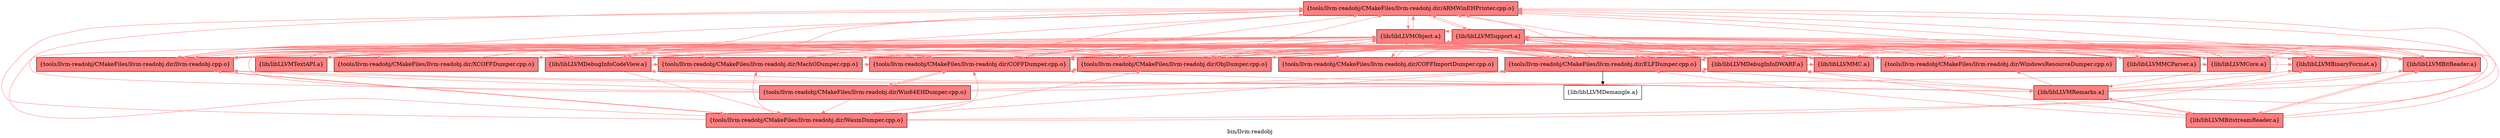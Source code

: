 digraph "bin/llvm-readobj" {
	label="bin/llvm-readobj";
	{ rank=same; Node0x55cd43c1d1d8;  }
	{ rank=same; Node0x55cd43c1f5c8; Node0x55cd43c1ffc8;  }
	{ rank=same; Node0x55cd43c1c828; Node0x55cd43c1e858; Node0x55cd43c1fb18; Node0x55cd43c1cf08; Node0x55cd43c1c008; Node0x55cd43c22c28; Node0x55cd43c241b8; Node0x55cd43c1ed08; Node0x55cd43c215f8; Node0x55cd43c22548; Node0x55cd43c229f8; Node0x55cd43c1d5e8; Node0x55cd43c23858; Node0x55cd43c23308; Node0x55cd43c1c5f8; Node0x55cd43c246b8;  }

	Node0x55cd43c1d1d8 [shape=record,shape=box,style=filled,fillcolor="1.000000 0.5 1",group=1,label="{tools/llvm-readobj/CMakeFiles/llvm-readobj.dir/ARMWinEHPrinter.cpp.o}"];
	Node0x55cd43c1d1d8 -> Node0x55cd43c1f5c8[color="1.000000 0.5 1"];
	Node0x55cd43c1d1d8 -> Node0x55cd43c1ffc8[color="1.000000 0.5 1"];
	Node0x55cd43c1f5c8 [shape=record,shape=box,style=filled,fillcolor="1.000000 0.5 1",group=1,label="{lib/libLLVMObject.a}"];
	Node0x55cd43c1f5c8 -> Node0x55cd43c1d1d8[color="1.000000 0.5 1"];
	Node0x55cd43c1f5c8 -> Node0x55cd43c1c828[color="1.000000 0.5 1"];
	Node0x55cd43c1f5c8 -> Node0x55cd43c1e858[color="1.000000 0.5 1"];
	Node0x55cd43c1f5c8 -> Node0x55cd43c1ffc8[color="1.000000 0.5 1"];
	Node0x55cd43c1f5c8 -> Node0x55cd43c1fb18[color="1.000000 0.5 1"];
	Node0x55cd43c1f5c8 -> Node0x55cd43c1cf08[color="1.000000 0.5 1"];
	Node0x55cd43c1f5c8 -> Node0x55cd43c1c008[color="1.000000 0.5 1"];
	Node0x55cd43c1f5c8 -> Node0x55cd43c22c28[color="1.000000 0.5 1"];
	Node0x55cd43c1f5c8 -> Node0x55cd43c241b8[color="1.000000 0.5 1"];
	Node0x55cd43c1f5c8 -> Node0x55cd43c1ed08[color="1.000000 0.5 1"];
	Node0x55cd43c1f5c8 -> Node0x55cd43c215f8[color="1.000000 0.5 1"];
	Node0x55cd43c1f5c8 -> Node0x55cd43c22548[color="1.000000 0.5 1"];
	Node0x55cd43c1f5c8 -> Node0x55cd43c229f8[color="1.000000 0.5 1"];
	Node0x55cd43c1f5c8 -> Node0x55cd43c1d5e8[color="1.000000 0.5 1"];
	Node0x55cd43c1f5c8 -> Node0x55cd43c23858[color="1.000000 0.5 1"];
	Node0x55cd43c1f5c8 -> Node0x55cd43c23308[color="1.000000 0.5 1"];
	Node0x55cd43c1ffc8 [shape=record,shape=box,style=filled,fillcolor="1.000000 0.5 1",group=1,label="{lib/libLLVMSupport.a}"];
	Node0x55cd43c1ffc8 -> Node0x55cd43c1e858[color="1.000000 0.5 1"];
	Node0x55cd43c1ffc8 -> Node0x55cd43c1c008[color="1.000000 0.5 1"];
	Node0x55cd43c1ffc8 -> Node0x55cd43c1cf08[color="1.000000 0.5 1"];
	Node0x55cd43c1ffc8 -> Node0x55cd43c1d1d8[color="1.000000 0.5 1"];
	Node0x55cd43c1ffc8 -> Node0x55cd43c22c28[color="1.000000 0.5 1"];
	Node0x55cd43c1ffc8 -> Node0x55cd43c1ed08[color="1.000000 0.5 1"];
	Node0x55cd43c1ffc8 -> Node0x55cd43c1c828[color="1.000000 0.5 1"];
	Node0x55cd43c1ffc8 -> Node0x55cd43c1f5c8[color="1.000000 0.5 1"];
	Node0x55cd43c1ffc8 -> Node0x55cd43c1c5f8[color="1.000000 0.5 1"];
	Node0x55cd43c1ffc8 -> Node0x55cd43c246b8[color="1.000000 0.5 1"];
	Node0x55cd43c1cf08 [shape=record,shape=box,style=filled,fillcolor="1.000000 0.5 1",group=1,label="{tools/llvm-readobj/CMakeFiles/llvm-readobj.dir/COFFDumper.cpp.o}"];
	Node0x55cd43c1cf08 -> Node0x55cd43c1d1d8[color="1.000000 0.5 1"];
	Node0x55cd43c1cf08 -> Node0x55cd43c1c828[color="1.000000 0.5 1"];
	Node0x55cd43c1cf08 -> Node0x55cd43c246b8[color="1.000000 0.5 1"];
	Node0x55cd43c1cf08 -> Node0x55cd43c226d8[color="1.000000 0.5 1"];
	Node0x55cd43c1cf08 -> Node0x55cd43c1e858[color="1.000000 0.5 1"];
	Node0x55cd43c1cf08 -> Node0x55cd43c1f5c8[color="1.000000 0.5 1"];
	Node0x55cd43c1cf08 -> Node0x55cd43c1ffc8[color="1.000000 0.5 1"];
	Node0x55cd43c1c828 [shape=record,shape=box,style=filled,fillcolor="1.000000 0.5 1",group=1,label="{tools/llvm-readobj/CMakeFiles/llvm-readobj.dir/llvm-readobj.cpp.o}"];
	Node0x55cd43c1c828 -> Node0x55cd43c1d1d8[color="1.000000 0.5 1"];
	Node0x55cd43c1c828 -> Node0x55cd43c1cf08[color="1.000000 0.5 1"];
	Node0x55cd43c1c828 -> Node0x55cd43c1d5e8[color="1.000000 0.5 1"];
	Node0x55cd43c1c828 -> Node0x55cd43c1c008[color="1.000000 0.5 1"];
	Node0x55cd43c1c828 -> Node0x55cd43c1c5f8[color="1.000000 0.5 1"];
	Node0x55cd43c1c828 -> Node0x55cd43c246b8[color="1.000000 0.5 1"];
	Node0x55cd43c1c828 -> Node0x55cd43c25338[color="1.000000 0.5 1"];
	Node0x55cd43c1c828 -> Node0x55cd43c22c28[color="1.000000 0.5 1"];
	Node0x55cd43c1c828 -> Node0x55cd43c23308[color="1.000000 0.5 1"];
	Node0x55cd43c1c828 -> Node0x55cd43c1e858[color="1.000000 0.5 1"];
	Node0x55cd43c1c828 -> Node0x55cd43c1f5c8[color="1.000000 0.5 1"];
	Node0x55cd43c1c828 -> Node0x55cd43c1fb18[color="1.000000 0.5 1"];
	Node0x55cd43c1c828 -> Node0x55cd43c1ffc8[color="1.000000 0.5 1"];
	Node0x55cd43c246b8 [shape=record,shape=box,style=filled,fillcolor="1.000000 0.5 1",group=1,label="{tools/llvm-readobj/CMakeFiles/llvm-readobj.dir/ObjDumper.cpp.o}"];
	Node0x55cd43c246b8 -> Node0x55cd43c1d1d8[color="1.000000 0.5 1"];
	Node0x55cd43c246b8 -> Node0x55cd43c1cf08[color="1.000000 0.5 1"];
	Node0x55cd43c246b8 -> Node0x55cd43c1c008[color="1.000000 0.5 1"];
	Node0x55cd43c246b8 -> Node0x55cd43c1c828[color="1.000000 0.5 1"];
	Node0x55cd43c246b8 -> Node0x55cd43c1f5c8[color="1.000000 0.5 1"];
	Node0x55cd43c246b8 -> Node0x55cd43c1ffc8[color="1.000000 0.5 1"];
	Node0x55cd43c226d8 [shape=record,shape=box,style=filled,fillcolor="1.000000 0.5 1",group=1,label="{tools/llvm-readobj/CMakeFiles/llvm-readobj.dir/Win64EHDumper.cpp.o}"];
	Node0x55cd43c226d8 -> Node0x55cd43c1d1d8[color="1.000000 0.5 1"];
	Node0x55cd43c226d8 -> Node0x55cd43c1cf08[color="1.000000 0.5 1"];
	Node0x55cd43c226d8 -> Node0x55cd43c1c008[color="1.000000 0.5 1"];
	Node0x55cd43c226d8 -> Node0x55cd43c1c828[color="1.000000 0.5 1"];
	Node0x55cd43c226d8 -> Node0x55cd43c25338[color="1.000000 0.5 1"];
	Node0x55cd43c226d8 -> Node0x55cd43c1f5c8[color="1.000000 0.5 1"];
	Node0x55cd43c226d8 -> Node0x55cd43c1ffc8[color="1.000000 0.5 1"];
	Node0x55cd43c1e858 [shape=record,shape=box,style=filled,fillcolor="1.000000 0.5 1",group=1,label="{lib/libLLVMDebugInfoCodeView.a}"];
	Node0x55cd43c1e858 -> Node0x55cd43c1ffc8[color="1.000000 0.5 1"];
	Node0x55cd43c1e858 -> Node0x55cd43c1d1d8[color="1.000000 0.5 1"];
	Node0x55cd43c1e858 -> Node0x55cd43c1cf08[color="1.000000 0.5 1"];
	Node0x55cd43c1e858 -> Node0x55cd43c22c28[color="1.000000 0.5 1"];
	Node0x55cd43c1e858 -> Node0x55cd43c1c008[color="1.000000 0.5 1"];
	Node0x55cd43c1e858 -> Node0x55cd43c1c5f8[color="1.000000 0.5 1"];
	Node0x55cd43c1e858 -> Node0x55cd43c25338[color="1.000000 0.5 1"];
	Node0x55cd43c1d5e8 [shape=record,shape=box,style=filled,fillcolor="1.000000 0.5 1",group=1,label="{tools/llvm-readobj/CMakeFiles/llvm-readobj.dir/COFFImportDumper.cpp.o}"];
	Node0x55cd43c1d5e8 -> Node0x55cd43c1f5c8[color="1.000000 0.5 1"];
	Node0x55cd43c1d5e8 -> Node0x55cd43c1ffc8[color="1.000000 0.5 1"];
	Node0x55cd43c1c008 [shape=record,shape=box,style=filled,fillcolor="1.000000 0.5 1",group=1,label="{tools/llvm-readobj/CMakeFiles/llvm-readobj.dir/ELFDumper.cpp.o}"];
	Node0x55cd43c1c008 -> Node0x55cd43c1d1d8[color="1.000000 0.5 1"];
	Node0x55cd43c1c008 -> Node0x55cd43c1cf08[color="1.000000 0.5 1"];
	Node0x55cd43c1c008 -> Node0x55cd43c1c828[color="1.000000 0.5 1"];
	Node0x55cd43c1c008 -> Node0x55cd43c246b8[color="1.000000 0.5 1"];
	Node0x55cd43c1c008 -> Node0x55cd43c1ed08[color="1.000000 0.5 1"];
	Node0x55cd43c1c008 -> Node0x55cd43c1f078;
	Node0x55cd43c1c008 -> Node0x55cd43c1f5c8[color="1.000000 0.5 1"];
	Node0x55cd43c1c008 -> Node0x55cd43c1fb18[color="1.000000 0.5 1"];
	Node0x55cd43c1c008 -> Node0x55cd43c1ffc8[color="1.000000 0.5 1"];
	Node0x55cd43c1ed08 [shape=record,shape=box,style=filled,fillcolor="1.000000 0.5 1",group=1,label="{lib/libLLVMDebugInfoDWARF.a}"];
	Node0x55cd43c1ed08 -> Node0x55cd43c1d1d8[color="1.000000 0.5 1"];
	Node0x55cd43c1ed08 -> Node0x55cd43c1cf08[color="1.000000 0.5 1"];
	Node0x55cd43c1ed08 -> Node0x55cd43c1c008[color="1.000000 0.5 1"];
	Node0x55cd43c1ed08 -> Node0x55cd43c1c828[color="1.000000 0.5 1"];
	Node0x55cd43c1ed08 -> Node0x55cd43c1e858[color="1.000000 0.5 1"];
	Node0x55cd43c1ed08 -> Node0x55cd43c1f5c8[color="1.000000 0.5 1"];
	Node0x55cd43c1ed08 -> Node0x55cd43c1fb18[color="1.000000 0.5 1"];
	Node0x55cd43c1ed08 -> Node0x55cd43c1ffc8[color="1.000000 0.5 1"];
	Node0x55cd43c1ed08 -> Node0x55cd43c246b8[color="1.000000 0.5 1"];
	Node0x55cd43c1ed08 -> Node0x55cd43c241b8[color="1.000000 0.5 1"];
	Node0x55cd43c1ed08 -> Node0x55cd43c22c28[color="1.000000 0.5 1"];
	Node0x55cd43c1f078 [shape=record,shape=box,group=0,label="{lib/libLLVMDemangle.a}"];
	Node0x55cd43c1fb18 [shape=record,shape=box,style=filled,fillcolor="1.000000 0.5 1",group=1,label="{lib/libLLVMBinaryFormat.a}"];
	Node0x55cd43c1fb18 -> Node0x55cd43c1c828[color="1.000000 0.5 1"];
	Node0x55cd43c1fb18 -> Node0x55cd43c1ffc8[color="1.000000 0.5 1"];
	Node0x55cd43c1fb18 -> Node0x55cd43c1c008[color="1.000000 0.5 1"];
	Node0x55cd43c1fb18 -> Node0x55cd43c1e858[color="1.000000 0.5 1"];
	Node0x55cd43c1c5f8 [shape=record,shape=box,style=filled,fillcolor="1.000000 0.5 1",group=1,label="{tools/llvm-readobj/CMakeFiles/llvm-readobj.dir/MachODumper.cpp.o}"];
	Node0x55cd43c1c5f8 -> Node0x55cd43c1d1d8[color="1.000000 0.5 1"];
	Node0x55cd43c1c5f8 -> Node0x55cd43c1cf08[color="1.000000 0.5 1"];
	Node0x55cd43c1c5f8 -> Node0x55cd43c1c008[color="1.000000 0.5 1"];
	Node0x55cd43c1c5f8 -> Node0x55cd43c1c828[color="1.000000 0.5 1"];
	Node0x55cd43c1c5f8 -> Node0x55cd43c246b8[color="1.000000 0.5 1"];
	Node0x55cd43c1c5f8 -> Node0x55cd43c1f5c8[color="1.000000 0.5 1"];
	Node0x55cd43c1c5f8 -> Node0x55cd43c1ffc8[color="1.000000 0.5 1"];
	Node0x55cd43c25338 [shape=record,shape=box,style=filled,fillcolor="1.000000 0.5 1",group=1,label="{tools/llvm-readobj/CMakeFiles/llvm-readobj.dir/WasmDumper.cpp.o}"];
	Node0x55cd43c25338 -> Node0x55cd43c1d1d8[color="1.000000 0.5 1"];
	Node0x55cd43c25338 -> Node0x55cd43c1cf08[color="1.000000 0.5 1"];
	Node0x55cd43c25338 -> Node0x55cd43c1c008[color="1.000000 0.5 1"];
	Node0x55cd43c25338 -> Node0x55cd43c1c828[color="1.000000 0.5 1"];
	Node0x55cd43c25338 -> Node0x55cd43c1c5f8[color="1.000000 0.5 1"];
	Node0x55cd43c25338 -> Node0x55cd43c246b8[color="1.000000 0.5 1"];
	Node0x55cd43c25338 -> Node0x55cd43c1f5c8[color="1.000000 0.5 1"];
	Node0x55cd43c25338 -> Node0x55cd43c1fb18[color="1.000000 0.5 1"];
	Node0x55cd43c25338 -> Node0x55cd43c1ffc8[color="1.000000 0.5 1"];
	Node0x55cd43c22c28 [shape=record,shape=box,style=filled,fillcolor="1.000000 0.5 1",group=1,label="{tools/llvm-readobj/CMakeFiles/llvm-readobj.dir/WindowsResourceDumper.cpp.o}"];
	Node0x55cd43c22c28 -> Node0x55cd43c1cf08[color="1.000000 0.5 1"];
	Node0x55cd43c22c28 -> Node0x55cd43c1f5c8[color="1.000000 0.5 1"];
	Node0x55cd43c22c28 -> Node0x55cd43c1ffc8[color="1.000000 0.5 1"];
	Node0x55cd43c23308 [shape=record,shape=box,style=filled,fillcolor="1.000000 0.5 1",group=1,label="{tools/llvm-readobj/CMakeFiles/llvm-readobj.dir/XCOFFDumper.cpp.o}"];
	Node0x55cd43c23308 -> Node0x55cd43c1d1d8[color="1.000000 0.5 1"];
	Node0x55cd43c23308 -> Node0x55cd43c1cf08[color="1.000000 0.5 1"];
	Node0x55cd43c23308 -> Node0x55cd43c1c008[color="1.000000 0.5 1"];
	Node0x55cd43c23308 -> Node0x55cd43c1c828[color="1.000000 0.5 1"];
	Node0x55cd43c23308 -> Node0x55cd43c246b8[color="1.000000 0.5 1"];
	Node0x55cd43c23308 -> Node0x55cd43c1f5c8[color="1.000000 0.5 1"];
	Node0x55cd43c23308 -> Node0x55cd43c1ffc8[color="1.000000 0.5 1"];
	Node0x55cd43c241b8 [shape=record,shape=box,style=filled,fillcolor="1.000000 0.5 1",group=1,label="{lib/libLLVMMC.a}"];
	Node0x55cd43c241b8 -> Node0x55cd43c1e858[color="1.000000 0.5 1"];
	Node0x55cd43c241b8 -> Node0x55cd43c1f5c8[color="1.000000 0.5 1"];
	Node0x55cd43c241b8 -> Node0x55cd43c1ffc8[color="1.000000 0.5 1"];
	Node0x55cd43c241b8 -> Node0x55cd43c1c008[color="1.000000 0.5 1"];
	Node0x55cd43c241b8 -> Node0x55cd43c1fb18[color="1.000000 0.5 1"];
	Node0x55cd43c241b8 -> Node0x55cd43c229f8[color="1.000000 0.5 1"];
	Node0x55cd43c241b8 -> Node0x55cd43c246b8[color="1.000000 0.5 1"];
	Node0x55cd43c215f8 [shape=record,shape=box,style=filled,fillcolor="1.000000 0.5 1",group=1,label="{lib/libLLVMBitReader.a}"];
	Node0x55cd43c215f8 -> Node0x55cd43c1d1d8[color="1.000000 0.5 1"];
	Node0x55cd43c215f8 -> Node0x55cd43c1cf08[color="1.000000 0.5 1"];
	Node0x55cd43c215f8 -> Node0x55cd43c1c008[color="1.000000 0.5 1"];
	Node0x55cd43c215f8 -> Node0x55cd43c1c828[color="1.000000 0.5 1"];
	Node0x55cd43c215f8 -> Node0x55cd43c1e858[color="1.000000 0.5 1"];
	Node0x55cd43c215f8 -> Node0x55cd43c1f5c8[color="1.000000 0.5 1"];
	Node0x55cd43c215f8 -> Node0x55cd43c22548[color="1.000000 0.5 1"];
	Node0x55cd43c215f8 -> Node0x55cd43c1ffc8[color="1.000000 0.5 1"];
	Node0x55cd43c215f8 -> Node0x55cd43c22f48[color="1.000000 0.5 1"];
	Node0x55cd43c215f8 -> Node0x55cd43c1ed08[color="1.000000 0.5 1"];
	Node0x55cd43c22548 [shape=record,shape=box,style=filled,fillcolor="1.000000 0.5 1",group=1,label="{lib/libLLVMCore.a}"];
	Node0x55cd43c22548 -> Node0x55cd43c1d1d8[color="1.000000 0.5 1"];
	Node0x55cd43c22548 -> Node0x55cd43c1f5c8[color="1.000000 0.5 1"];
	Node0x55cd43c22548 -> Node0x55cd43c1ffc8[color="1.000000 0.5 1"];
	Node0x55cd43c22548 -> Node0x55cd43c215f8[color="1.000000 0.5 1"];
	Node0x55cd43c22548 -> Node0x55cd43c1cf08[color="1.000000 0.5 1"];
	Node0x55cd43c22548 -> Node0x55cd43c1e858[color="1.000000 0.5 1"];
	Node0x55cd43c22548 -> Node0x55cd43c1fb18[color="1.000000 0.5 1"];
	Node0x55cd43c22548 -> Node0x55cd43c1c828[color="1.000000 0.5 1"];
	Node0x55cd43c22548 -> Node0x55cd43c1ed08[color="1.000000 0.5 1"];
	Node0x55cd43c22548 -> Node0x55cd43c22098[color="1.000000 0.5 1"];
	Node0x55cd43c22548 -> Node0x55cd43c1c008[color="1.000000 0.5 1"];
	Node0x55cd43c22548 -> Node0x55cd43c246b8[color="1.000000 0.5 1"];
	Node0x55cd43c229f8 [shape=record,shape=box,style=filled,fillcolor="1.000000 0.5 1",group=1,label="{lib/libLLVMMCParser.a}"];
	Node0x55cd43c229f8 -> Node0x55cd43c1d1d8[color="1.000000 0.5 1"];
	Node0x55cd43c229f8 -> Node0x55cd43c1cf08[color="1.000000 0.5 1"];
	Node0x55cd43c229f8 -> Node0x55cd43c1c008[color="1.000000 0.5 1"];
	Node0x55cd43c229f8 -> Node0x55cd43c1c828[color="1.000000 0.5 1"];
	Node0x55cd43c229f8 -> Node0x55cd43c1f5c8[color="1.000000 0.5 1"];
	Node0x55cd43c229f8 -> Node0x55cd43c1ffc8[color="1.000000 0.5 1"];
	Node0x55cd43c229f8 -> Node0x55cd43c241b8[color="1.000000 0.5 1"];
	Node0x55cd43c229f8 -> Node0x55cd43c22548[color="1.000000 0.5 1"];
	Node0x55cd43c23858 [shape=record,shape=box,style=filled,fillcolor="1.000000 0.5 1",group=1,label="{lib/libLLVMTextAPI.a}"];
	Node0x55cd43c23858 -> Node0x55cd43c1ffc8[color="1.000000 0.5 1"];
	Node0x55cd43c23858 -> Node0x55cd43c1d1d8[color="1.000000 0.5 1"];
	Node0x55cd43c23858 -> Node0x55cd43c1f5c8[color="1.000000 0.5 1"];
	Node0x55cd43c23858 -> Node0x55cd43c1fb18[color="1.000000 0.5 1"];
	Node0x55cd43c23858 -> Node0x55cd43c22098[color="1.000000 0.5 1"];
	Node0x55cd43c23858 -> Node0x55cd43c22c28[color="1.000000 0.5 1"];
	Node0x55cd43c23858 -> Node0x55cd43c1e858[color="1.000000 0.5 1"];
	Node0x55cd43c23858 -> Node0x55cd43c1c008[color="1.000000 0.5 1"];
	Node0x55cd43c22f48 [shape=record,shape=box,style=filled,fillcolor="1.000000 0.5 1",group=1,label="{lib/libLLVMBitstreamReader.a}"];
	Node0x55cd43c22f48 -> Node0x55cd43c1d1d8[color="1.000000 0.5 1"];
	Node0x55cd43c22f48 -> Node0x55cd43c1c008[color="1.000000 0.5 1"];
	Node0x55cd43c22f48 -> Node0x55cd43c1ed08[color="1.000000 0.5 1"];
	Node0x55cd43c22f48 -> Node0x55cd43c1ffc8[color="1.000000 0.5 1"];
	Node0x55cd43c22f48 -> Node0x55cd43c215f8[color="1.000000 0.5 1"];
	Node0x55cd43c22f48 -> Node0x55cd43c22098[color="1.000000 0.5 1"];
	Node0x55cd43c22098 [shape=record,shape=box,style=filled,fillcolor="1.000000 0.5 1",group=1,label="{lib/libLLVMRemarks.a}"];
	Node0x55cd43c22098 -> Node0x55cd43c1c008[color="1.000000 0.5 1"];
	Node0x55cd43c22098 -> Node0x55cd43c1ffc8[color="1.000000 0.5 1"];
	Node0x55cd43c22098 -> Node0x55cd43c1ed08[color="1.000000 0.5 1"];
	Node0x55cd43c22098 -> Node0x55cd43c215f8[color="1.000000 0.5 1"];
	Node0x55cd43c22098 -> Node0x55cd43c1c828[color="1.000000 0.5 1"];
	Node0x55cd43c22098 -> Node0x55cd43c1d1d8[color="1.000000 0.5 1"];
	Node0x55cd43c22098 -> Node0x55cd43c1e858[color="1.000000 0.5 1"];
	Node0x55cd43c22098 -> Node0x55cd43c1cf08[color="1.000000 0.5 1"];
	Node0x55cd43c22098 -> Node0x55cd43c22c28[color="1.000000 0.5 1"];
	Node0x55cd43c22098 -> Node0x55cd43c22f48[color="1.000000 0.5 1"];
	Node0x55cd43c22098 -> Node0x55cd43c1fb18[color="1.000000 0.5 1"];
}
